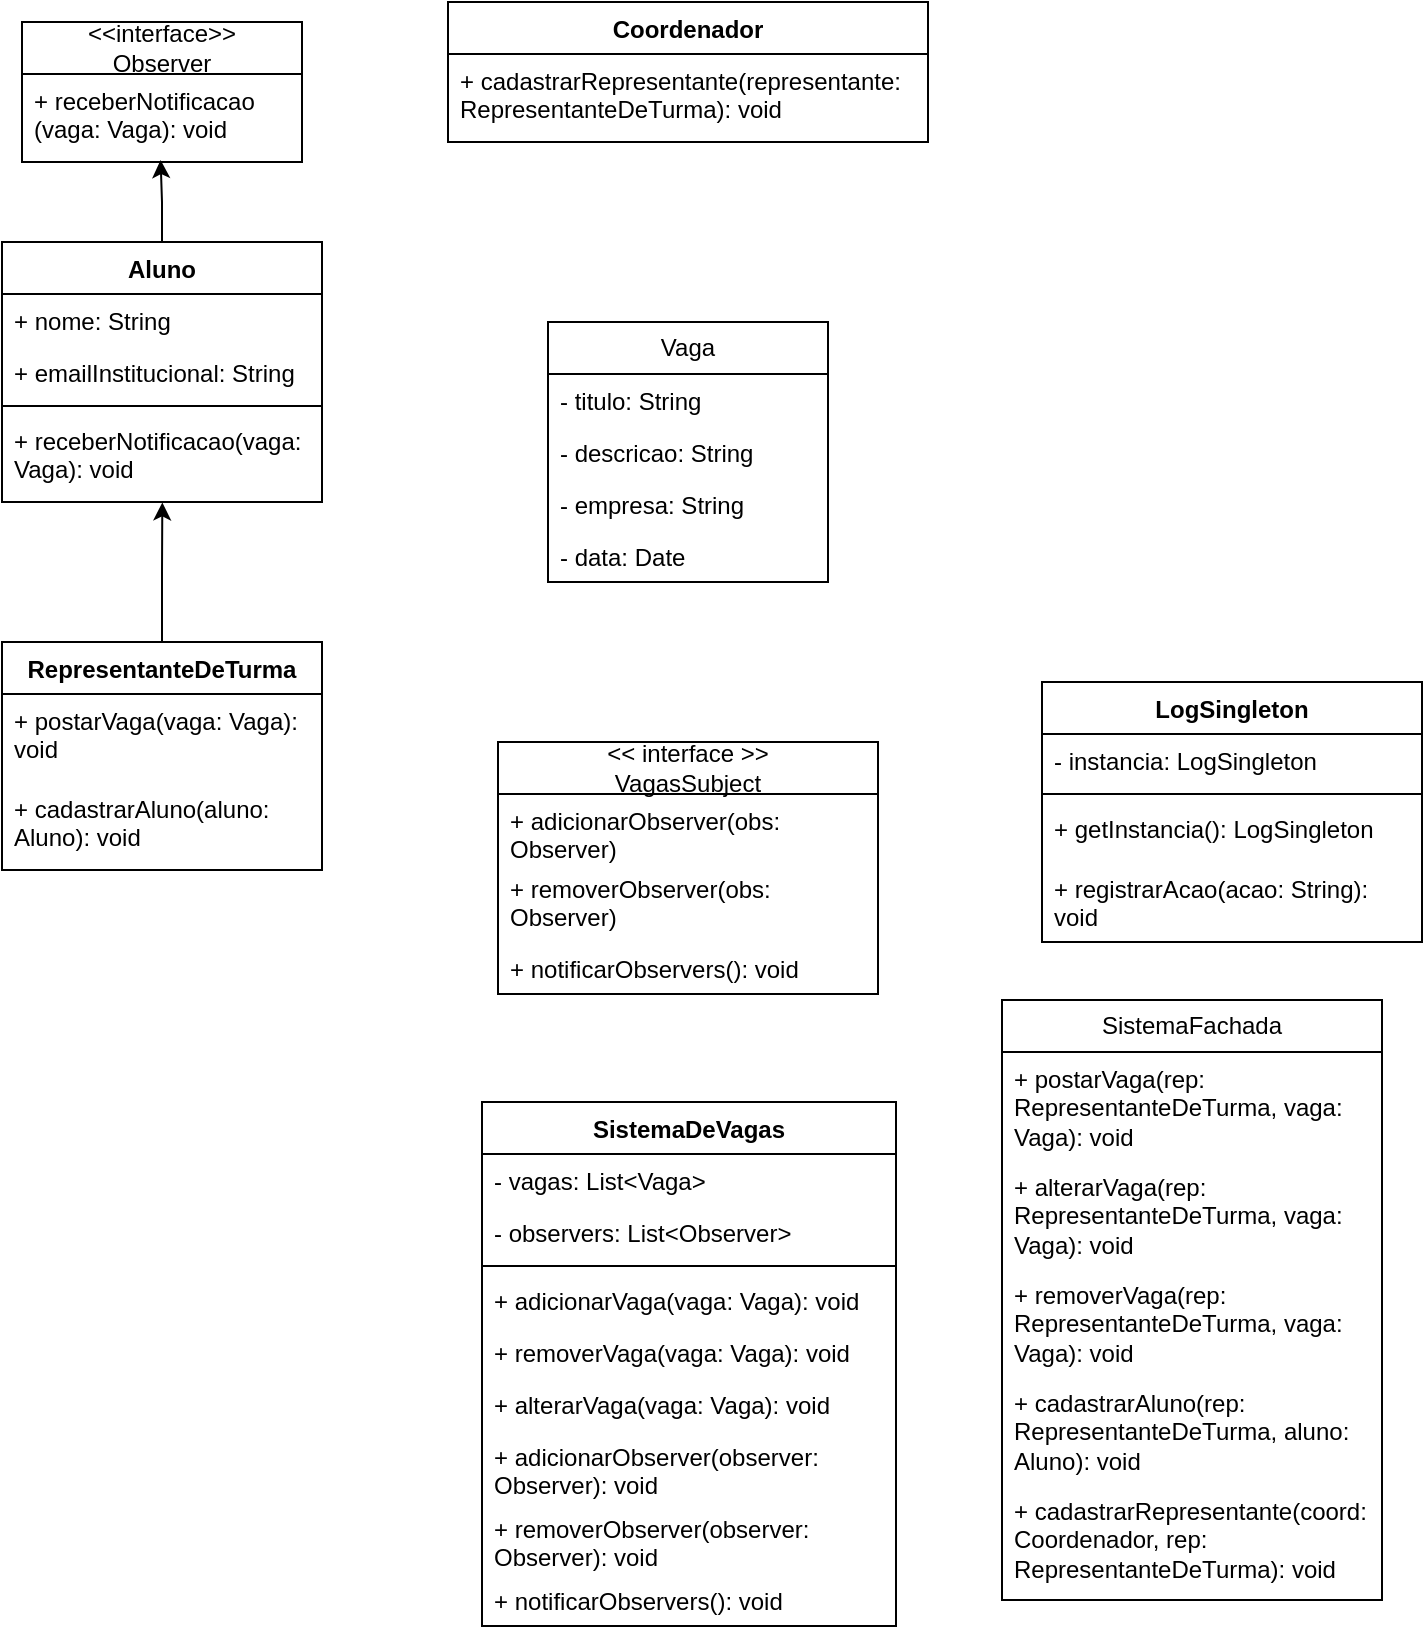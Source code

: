 <mxfile version="27.1.1">
  <diagram id="C5RBs43oDa-KdzZeNtuy" name="Page-1">
    <mxGraphModel dx="601" dy="303" grid="1" gridSize="10" guides="1" tooltips="1" connect="1" arrows="1" fold="1" page="1" pageScale="1" pageWidth="827" pageHeight="1169" math="0" shadow="0">
      <root>
        <mxCell id="WIyWlLk6GJQsqaUBKTNV-0" />
        <mxCell id="WIyWlLk6GJQsqaUBKTNV-1" parent="WIyWlLk6GJQsqaUBKTNV-0" />
        <mxCell id="_NMeENpPA0-5k_gsboYM-10" value="" style="edgeStyle=orthogonalEdgeStyle;rounded=0;orthogonalLoop=1;jettySize=auto;html=1;entryX=0.495;entryY=0.978;entryDx=0;entryDy=0;entryPerimeter=0;" edge="1" parent="WIyWlLk6GJQsqaUBKTNV-1" source="_NMeENpPA0-5k_gsboYM-0" target="_NMeENpPA0-5k_gsboYM-43">
          <mxGeometry relative="1" as="geometry">
            <mxPoint x="190" y="-20.0" as="targetPoint" />
          </mxGeometry>
        </mxCell>
        <mxCell id="_NMeENpPA0-5k_gsboYM-0" value="Aluno" style="swimlane;fontStyle=1;align=center;verticalAlign=top;childLayout=stackLayout;horizontal=1;startSize=26;horizontalStack=0;resizeParent=1;resizeParentMax=0;resizeLast=0;collapsible=1;marginBottom=0;whiteSpace=wrap;html=1;" vertex="1" parent="WIyWlLk6GJQsqaUBKTNV-1">
          <mxGeometry x="70" y="140" width="160" height="130" as="geometry" />
        </mxCell>
        <mxCell id="_NMeENpPA0-5k_gsboYM-1" value="+ nome: String" style="text;strokeColor=none;fillColor=none;align=left;verticalAlign=top;spacingLeft=4;spacingRight=4;overflow=hidden;rotatable=0;points=[[0,0.5],[1,0.5]];portConstraint=eastwest;whiteSpace=wrap;html=1;" vertex="1" parent="_NMeENpPA0-5k_gsboYM-0">
          <mxGeometry y="26" width="160" height="26" as="geometry" />
        </mxCell>
        <mxCell id="_NMeENpPA0-5k_gsboYM-4" value="+ emailInstitucional: String" style="text;strokeColor=none;fillColor=none;align=left;verticalAlign=top;spacingLeft=4;spacingRight=4;overflow=hidden;rotatable=0;points=[[0,0.5],[1,0.5]];portConstraint=eastwest;whiteSpace=wrap;html=1;" vertex="1" parent="_NMeENpPA0-5k_gsboYM-0">
          <mxGeometry y="52" width="160" height="26" as="geometry" />
        </mxCell>
        <mxCell id="_NMeENpPA0-5k_gsboYM-2" value="" style="line;strokeWidth=1;fillColor=none;align=left;verticalAlign=middle;spacingTop=-1;spacingLeft=3;spacingRight=3;rotatable=0;labelPosition=right;points=[];portConstraint=eastwest;strokeColor=inherit;" vertex="1" parent="_NMeENpPA0-5k_gsboYM-0">
          <mxGeometry y="78" width="160" height="8" as="geometry" />
        </mxCell>
        <mxCell id="_NMeENpPA0-5k_gsboYM-3" value="+ receberNotificacao(vaga: Vaga): void" style="text;strokeColor=none;fillColor=none;align=left;verticalAlign=top;spacingLeft=4;spacingRight=4;overflow=hidden;rotatable=0;points=[[0,0.5],[1,0.5]];portConstraint=eastwest;whiteSpace=wrap;html=1;" vertex="1" parent="_NMeENpPA0-5k_gsboYM-0">
          <mxGeometry y="86" width="160" height="44" as="geometry" />
        </mxCell>
        <mxCell id="_NMeENpPA0-5k_gsboYM-12" value="RepresentanteDeTurma" style="swimlane;fontStyle=1;align=center;verticalAlign=top;childLayout=stackLayout;horizontal=1;startSize=26;horizontalStack=0;resizeParent=1;resizeParentMax=0;resizeLast=0;collapsible=1;marginBottom=0;whiteSpace=wrap;html=1;" vertex="1" parent="WIyWlLk6GJQsqaUBKTNV-1">
          <mxGeometry x="70" y="340" width="160" height="114" as="geometry" />
        </mxCell>
        <mxCell id="_NMeENpPA0-5k_gsboYM-16" value="+ postarVaga(vaga: Vaga): void" style="text;strokeColor=none;fillColor=none;align=left;verticalAlign=top;spacingLeft=4;spacingRight=4;overflow=hidden;rotatable=0;points=[[0,0.5],[1,0.5]];portConstraint=eastwest;whiteSpace=wrap;html=1;" vertex="1" parent="_NMeENpPA0-5k_gsboYM-12">
          <mxGeometry y="26" width="160" height="44" as="geometry" />
        </mxCell>
        <mxCell id="_NMeENpPA0-5k_gsboYM-18" value="+ cadastrarAluno(aluno: Aluno): void" style="text;strokeColor=none;fillColor=none;align=left;verticalAlign=top;spacingLeft=4;spacingRight=4;overflow=hidden;rotatable=0;points=[[0,0.5],[1,0.5]];portConstraint=eastwest;whiteSpace=wrap;html=1;" vertex="1" parent="_NMeENpPA0-5k_gsboYM-12">
          <mxGeometry y="70" width="160" height="44" as="geometry" />
        </mxCell>
        <mxCell id="_NMeENpPA0-5k_gsboYM-17" value="" style="edgeStyle=orthogonalEdgeStyle;rounded=0;orthogonalLoop=1;jettySize=auto;html=1;entryX=0.501;entryY=1.005;entryDx=0;entryDy=0;entryPerimeter=0;exitX=0.5;exitY=0;exitDx=0;exitDy=0;" edge="1" parent="WIyWlLk6GJQsqaUBKTNV-1" source="_NMeENpPA0-5k_gsboYM-12" target="_NMeENpPA0-5k_gsboYM-3">
          <mxGeometry relative="1" as="geometry" />
        </mxCell>
        <mxCell id="_NMeENpPA0-5k_gsboYM-19" value="Coordenador" style="swimlane;fontStyle=1;align=center;verticalAlign=top;childLayout=stackLayout;horizontal=1;startSize=26;horizontalStack=0;resizeParent=1;resizeParentMax=0;resizeLast=0;collapsible=1;marginBottom=0;whiteSpace=wrap;html=1;" vertex="1" parent="WIyWlLk6GJQsqaUBKTNV-1">
          <mxGeometry x="293" y="20" width="240" height="70" as="geometry" />
        </mxCell>
        <mxCell id="_NMeENpPA0-5k_gsboYM-22" value="+ cadastrarRepresentante(representante: RepresentanteDeTurma): void" style="text;strokeColor=none;fillColor=none;align=left;verticalAlign=top;spacingLeft=4;spacingRight=4;overflow=hidden;rotatable=0;points=[[0,0.5],[1,0.5]];portConstraint=eastwest;whiteSpace=wrap;html=1;" vertex="1" parent="_NMeENpPA0-5k_gsboYM-19">
          <mxGeometry y="26" width="240" height="44" as="geometry" />
        </mxCell>
        <mxCell id="_NMeENpPA0-5k_gsboYM-23" value="Vaga" style="swimlane;fontStyle=0;childLayout=stackLayout;horizontal=1;startSize=26;fillColor=none;horizontalStack=0;resizeParent=1;resizeParentMax=0;resizeLast=0;collapsible=1;marginBottom=0;whiteSpace=wrap;html=1;" vertex="1" parent="WIyWlLk6GJQsqaUBKTNV-1">
          <mxGeometry x="343" y="180" width="140" height="130" as="geometry" />
        </mxCell>
        <mxCell id="_NMeENpPA0-5k_gsboYM-24" value="- titulo: String" style="text;strokeColor=none;fillColor=none;align=left;verticalAlign=top;spacingLeft=4;spacingRight=4;overflow=hidden;rotatable=0;points=[[0,0.5],[1,0.5]];portConstraint=eastwest;whiteSpace=wrap;html=1;" vertex="1" parent="_NMeENpPA0-5k_gsboYM-23">
          <mxGeometry y="26" width="140" height="26" as="geometry" />
        </mxCell>
        <mxCell id="_NMeENpPA0-5k_gsboYM-25" value="- descricao: String" style="text;strokeColor=none;fillColor=none;align=left;verticalAlign=top;spacingLeft=4;spacingRight=4;overflow=hidden;rotatable=0;points=[[0,0.5],[1,0.5]];portConstraint=eastwest;whiteSpace=wrap;html=1;" vertex="1" parent="_NMeENpPA0-5k_gsboYM-23">
          <mxGeometry y="52" width="140" height="26" as="geometry" />
        </mxCell>
        <mxCell id="_NMeENpPA0-5k_gsboYM-26" value="- empresa: String" style="text;strokeColor=none;fillColor=none;align=left;verticalAlign=top;spacingLeft=4;spacingRight=4;overflow=hidden;rotatable=0;points=[[0,0.5],[1,0.5]];portConstraint=eastwest;whiteSpace=wrap;html=1;" vertex="1" parent="_NMeENpPA0-5k_gsboYM-23">
          <mxGeometry y="78" width="140" height="26" as="geometry" />
        </mxCell>
        <mxCell id="_NMeENpPA0-5k_gsboYM-27" value="- data: Date" style="text;strokeColor=none;fillColor=none;align=left;verticalAlign=top;spacingLeft=4;spacingRight=4;overflow=hidden;rotatable=0;points=[[0,0.5],[1,0.5]];portConstraint=eastwest;whiteSpace=wrap;html=1;" vertex="1" parent="_NMeENpPA0-5k_gsboYM-23">
          <mxGeometry y="104" width="140" height="26" as="geometry" />
        </mxCell>
        <mxCell id="_NMeENpPA0-5k_gsboYM-28" value="SistemaDeVagas" style="swimlane;fontStyle=1;align=center;verticalAlign=top;childLayout=stackLayout;horizontal=1;startSize=26;horizontalStack=0;resizeParent=1;resizeParentMax=0;resizeLast=0;collapsible=1;marginBottom=0;whiteSpace=wrap;html=1;" vertex="1" parent="WIyWlLk6GJQsqaUBKTNV-1">
          <mxGeometry x="310" y="570" width="207" height="262" as="geometry" />
        </mxCell>
        <mxCell id="_NMeENpPA0-5k_gsboYM-29" value="- vagas: List&amp;lt;Vaga&amp;gt;" style="text;strokeColor=none;fillColor=none;align=left;verticalAlign=top;spacingLeft=4;spacingRight=4;overflow=hidden;rotatable=0;points=[[0,0.5],[1,0.5]];portConstraint=eastwest;whiteSpace=wrap;html=1;" vertex="1" parent="_NMeENpPA0-5k_gsboYM-28">
          <mxGeometry y="26" width="207" height="26" as="geometry" />
        </mxCell>
        <mxCell id="_NMeENpPA0-5k_gsboYM-32" value="- observers: List&amp;lt;Observer&amp;gt;" style="text;strokeColor=none;fillColor=none;align=left;verticalAlign=top;spacingLeft=4;spacingRight=4;overflow=hidden;rotatable=0;points=[[0,0.5],[1,0.5]];portConstraint=eastwest;whiteSpace=wrap;html=1;" vertex="1" parent="_NMeENpPA0-5k_gsboYM-28">
          <mxGeometry y="52" width="207" height="26" as="geometry" />
        </mxCell>
        <mxCell id="_NMeENpPA0-5k_gsboYM-30" value="" style="line;strokeWidth=1;fillColor=none;align=left;verticalAlign=middle;spacingTop=-1;spacingLeft=3;spacingRight=3;rotatable=0;labelPosition=right;points=[];portConstraint=eastwest;strokeColor=inherit;" vertex="1" parent="_NMeENpPA0-5k_gsboYM-28">
          <mxGeometry y="78" width="207" height="8" as="geometry" />
        </mxCell>
        <mxCell id="_NMeENpPA0-5k_gsboYM-31" value="+ adicionarVaga(vaga: Vaga): void" style="text;strokeColor=none;fillColor=none;align=left;verticalAlign=top;spacingLeft=4;spacingRight=4;overflow=hidden;rotatable=0;points=[[0,0.5],[1,0.5]];portConstraint=eastwest;whiteSpace=wrap;html=1;" vertex="1" parent="_NMeENpPA0-5k_gsboYM-28">
          <mxGeometry y="86" width="207" height="26" as="geometry" />
        </mxCell>
        <mxCell id="_NMeENpPA0-5k_gsboYM-33" value="+ removerVaga(vaga: Vaga): void" style="text;strokeColor=none;fillColor=none;align=left;verticalAlign=top;spacingLeft=4;spacingRight=4;overflow=hidden;rotatable=0;points=[[0,0.5],[1,0.5]];portConstraint=eastwest;whiteSpace=wrap;html=1;" vertex="1" parent="_NMeENpPA0-5k_gsboYM-28">
          <mxGeometry y="112" width="207" height="26" as="geometry" />
        </mxCell>
        <mxCell id="_NMeENpPA0-5k_gsboYM-34" value="+ alterarVaga(vaga: Vaga): void" style="text;strokeColor=none;fillColor=none;align=left;verticalAlign=top;spacingLeft=4;spacingRight=4;overflow=hidden;rotatable=0;points=[[0,0.5],[1,0.5]];portConstraint=eastwest;whiteSpace=wrap;html=1;" vertex="1" parent="_NMeENpPA0-5k_gsboYM-28">
          <mxGeometry y="138" width="207" height="26" as="geometry" />
        </mxCell>
        <mxCell id="_NMeENpPA0-5k_gsboYM-35" value="+ adicionarObserver(observer: Observer): void" style="text;strokeColor=none;fillColor=none;align=left;verticalAlign=top;spacingLeft=4;spacingRight=4;overflow=hidden;rotatable=0;points=[[0,0.5],[1,0.5]];portConstraint=eastwest;whiteSpace=wrap;html=1;" vertex="1" parent="_NMeENpPA0-5k_gsboYM-28">
          <mxGeometry y="164" width="207" height="36" as="geometry" />
        </mxCell>
        <mxCell id="_NMeENpPA0-5k_gsboYM-36" value="+ removerObserver(observer: Observer): void" style="text;strokeColor=none;fillColor=none;align=left;verticalAlign=top;spacingLeft=4;spacingRight=4;overflow=hidden;rotatable=0;points=[[0,0.5],[1,0.5]];portConstraint=eastwest;whiteSpace=wrap;html=1;" vertex="1" parent="_NMeENpPA0-5k_gsboYM-28">
          <mxGeometry y="200" width="207" height="36" as="geometry" />
        </mxCell>
        <mxCell id="_NMeENpPA0-5k_gsboYM-37" value="+ notificarObservers(): void" style="text;strokeColor=none;fillColor=none;align=left;verticalAlign=top;spacingLeft=4;spacingRight=4;overflow=hidden;rotatable=0;points=[[0,0.5],[1,0.5]];portConstraint=eastwest;whiteSpace=wrap;html=1;" vertex="1" parent="_NMeENpPA0-5k_gsboYM-28">
          <mxGeometry y="236" width="207" height="26" as="geometry" />
        </mxCell>
        <mxCell id="_NMeENpPA0-5k_gsboYM-38" value="&amp;lt;&amp;lt; interface &amp;gt;&amp;gt;&lt;div&gt;VagasSubject&lt;/div&gt;" style="swimlane;fontStyle=0;childLayout=stackLayout;horizontal=1;startSize=26;fillColor=none;horizontalStack=0;resizeParent=1;resizeParentMax=0;resizeLast=0;collapsible=1;marginBottom=0;whiteSpace=wrap;html=1;" vertex="1" parent="WIyWlLk6GJQsqaUBKTNV-1">
          <mxGeometry x="318" y="390" width="190" height="126" as="geometry" />
        </mxCell>
        <mxCell id="_NMeENpPA0-5k_gsboYM-39" value="+ adicionarObserver(obs: Observer)" style="text;strokeColor=none;fillColor=none;align=left;verticalAlign=top;spacingLeft=4;spacingRight=4;overflow=hidden;rotatable=0;points=[[0,0.5],[1,0.5]];portConstraint=eastwest;whiteSpace=wrap;html=1;" vertex="1" parent="_NMeENpPA0-5k_gsboYM-38">
          <mxGeometry y="26" width="190" height="34" as="geometry" />
        </mxCell>
        <mxCell id="_NMeENpPA0-5k_gsboYM-40" value="+ removerObserver(obs: Observer)" style="text;strokeColor=none;fillColor=none;align=left;verticalAlign=top;spacingLeft=4;spacingRight=4;overflow=hidden;rotatable=0;points=[[0,0.5],[1,0.5]];portConstraint=eastwest;whiteSpace=wrap;html=1;" vertex="1" parent="_NMeENpPA0-5k_gsboYM-38">
          <mxGeometry y="60" width="190" height="40" as="geometry" />
        </mxCell>
        <mxCell id="_NMeENpPA0-5k_gsboYM-41" value="+ notificarObservers(): void" style="text;strokeColor=none;fillColor=none;align=left;verticalAlign=top;spacingLeft=4;spacingRight=4;overflow=hidden;rotatable=0;points=[[0,0.5],[1,0.5]];portConstraint=eastwest;whiteSpace=wrap;html=1;" vertex="1" parent="_NMeENpPA0-5k_gsboYM-38">
          <mxGeometry y="100" width="190" height="26" as="geometry" />
        </mxCell>
        <mxCell id="_NMeENpPA0-5k_gsboYM-42" value="&amp;lt;&amp;lt;interface&amp;gt;&amp;gt;&lt;div&gt;Observer&lt;/div&gt;" style="swimlane;fontStyle=0;childLayout=stackLayout;horizontal=1;startSize=26;fillColor=none;horizontalStack=0;resizeParent=1;resizeParentMax=0;resizeLast=0;collapsible=1;marginBottom=0;whiteSpace=wrap;html=1;" vertex="1" parent="WIyWlLk6GJQsqaUBKTNV-1">
          <mxGeometry x="80" y="30" width="140" height="70" as="geometry" />
        </mxCell>
        <mxCell id="_NMeENpPA0-5k_gsboYM-43" value="+ receberNotificacao&lt;div&gt;(vaga: Vaga): void&lt;/div&gt;" style="text;strokeColor=none;fillColor=none;align=left;verticalAlign=top;spacingLeft=4;spacingRight=4;overflow=hidden;rotatable=0;points=[[0,0.5],[1,0.5]];portConstraint=eastwest;whiteSpace=wrap;html=1;" vertex="1" parent="_NMeENpPA0-5k_gsboYM-42">
          <mxGeometry y="26" width="140" height="44" as="geometry" />
        </mxCell>
        <mxCell id="_NMeENpPA0-5k_gsboYM-46" value="LogSingleton" style="swimlane;fontStyle=1;align=center;verticalAlign=top;childLayout=stackLayout;horizontal=1;startSize=26;horizontalStack=0;resizeParent=1;resizeParentMax=0;resizeLast=0;collapsible=1;marginBottom=0;whiteSpace=wrap;html=1;" vertex="1" parent="WIyWlLk6GJQsqaUBKTNV-1">
          <mxGeometry x="590" y="360" width="190" height="130" as="geometry" />
        </mxCell>
        <mxCell id="_NMeENpPA0-5k_gsboYM-47" value="- instancia: LogSingleton" style="text;strokeColor=none;fillColor=none;align=left;verticalAlign=top;spacingLeft=4;spacingRight=4;overflow=hidden;rotatable=0;points=[[0,0.5],[1,0.5]];portConstraint=eastwest;whiteSpace=wrap;html=1;" vertex="1" parent="_NMeENpPA0-5k_gsboYM-46">
          <mxGeometry y="26" width="190" height="26" as="geometry" />
        </mxCell>
        <mxCell id="_NMeENpPA0-5k_gsboYM-48" value="" style="line;strokeWidth=1;fillColor=none;align=left;verticalAlign=middle;spacingTop=-1;spacingLeft=3;spacingRight=3;rotatable=0;labelPosition=right;points=[];portConstraint=eastwest;strokeColor=inherit;" vertex="1" parent="_NMeENpPA0-5k_gsboYM-46">
          <mxGeometry y="52" width="190" height="8" as="geometry" />
        </mxCell>
        <mxCell id="_NMeENpPA0-5k_gsboYM-49" value="+ getInstancia(): LogSingleton" style="text;strokeColor=none;fillColor=none;align=left;verticalAlign=top;spacingLeft=4;spacingRight=4;overflow=hidden;rotatable=0;points=[[0,0.5],[1,0.5]];portConstraint=eastwest;whiteSpace=wrap;html=1;" vertex="1" parent="_NMeENpPA0-5k_gsboYM-46">
          <mxGeometry y="60" width="190" height="30" as="geometry" />
        </mxCell>
        <mxCell id="_NMeENpPA0-5k_gsboYM-50" value="+ registrarAcao(acao: String): void" style="text;strokeColor=none;fillColor=none;align=left;verticalAlign=top;spacingLeft=4;spacingRight=4;overflow=hidden;rotatable=0;points=[[0,0.5],[1,0.5]];portConstraint=eastwest;whiteSpace=wrap;html=1;" vertex="1" parent="_NMeENpPA0-5k_gsboYM-46">
          <mxGeometry y="90" width="190" height="40" as="geometry" />
        </mxCell>
        <mxCell id="_NMeENpPA0-5k_gsboYM-51" value="SistemaFachada" style="swimlane;fontStyle=0;childLayout=stackLayout;horizontal=1;startSize=26;fillColor=none;horizontalStack=0;resizeParent=1;resizeParentMax=0;resizeLast=0;collapsible=1;marginBottom=0;whiteSpace=wrap;html=1;" vertex="1" parent="WIyWlLk6GJQsqaUBKTNV-1">
          <mxGeometry x="570" y="519" width="190" height="300" as="geometry" />
        </mxCell>
        <mxCell id="_NMeENpPA0-5k_gsboYM-52" value="+ postarVaga(rep: RepresentanteDeTurma, vaga: Vaga): void" style="text;strokeColor=none;fillColor=none;align=left;verticalAlign=top;spacingLeft=4;spacingRight=4;overflow=hidden;rotatable=0;points=[[0,0.5],[1,0.5]];portConstraint=eastwest;whiteSpace=wrap;html=1;" vertex="1" parent="_NMeENpPA0-5k_gsboYM-51">
          <mxGeometry y="26" width="190" height="54" as="geometry" />
        </mxCell>
        <mxCell id="_NMeENpPA0-5k_gsboYM-55" value="+ alterarVaga(rep: RepresentanteDeTurma, vaga: Vaga): void" style="text;strokeColor=none;fillColor=none;align=left;verticalAlign=top;spacingLeft=4;spacingRight=4;overflow=hidden;rotatable=0;points=[[0,0.5],[1,0.5]];portConstraint=eastwest;whiteSpace=wrap;html=1;" vertex="1" parent="_NMeENpPA0-5k_gsboYM-51">
          <mxGeometry y="80" width="190" height="54" as="geometry" />
        </mxCell>
        <mxCell id="_NMeENpPA0-5k_gsboYM-56" value="+ removerVaga(rep: RepresentanteDeTurma, vaga: Vaga): void" style="text;strokeColor=none;fillColor=none;align=left;verticalAlign=top;spacingLeft=4;spacingRight=4;overflow=hidden;rotatable=0;points=[[0,0.5],[1,0.5]];portConstraint=eastwest;whiteSpace=wrap;html=1;" vertex="1" parent="_NMeENpPA0-5k_gsboYM-51">
          <mxGeometry y="134" width="190" height="54" as="geometry" />
        </mxCell>
        <mxCell id="_NMeENpPA0-5k_gsboYM-57" value="+ cadastrarAluno(rep: RepresentanteDeTurma, aluno: Aluno): void" style="text;strokeColor=none;fillColor=none;align=left;verticalAlign=top;spacingLeft=4;spacingRight=4;overflow=hidden;rotatable=0;points=[[0,0.5],[1,0.5]];portConstraint=eastwest;whiteSpace=wrap;html=1;" vertex="1" parent="_NMeENpPA0-5k_gsboYM-51">
          <mxGeometry y="188" width="190" height="54" as="geometry" />
        </mxCell>
        <mxCell id="_NMeENpPA0-5k_gsboYM-58" value="+ cadastrarRepresentante(coord: Coordenador, rep: RepresentanteDeTurma): void" style="text;strokeColor=none;fillColor=none;align=left;verticalAlign=top;spacingLeft=4;spacingRight=4;overflow=hidden;rotatable=0;points=[[0,0.5],[1,0.5]];portConstraint=eastwest;whiteSpace=wrap;html=1;" vertex="1" parent="_NMeENpPA0-5k_gsboYM-51">
          <mxGeometry y="242" width="190" height="58" as="geometry" />
        </mxCell>
      </root>
    </mxGraphModel>
  </diagram>
</mxfile>
